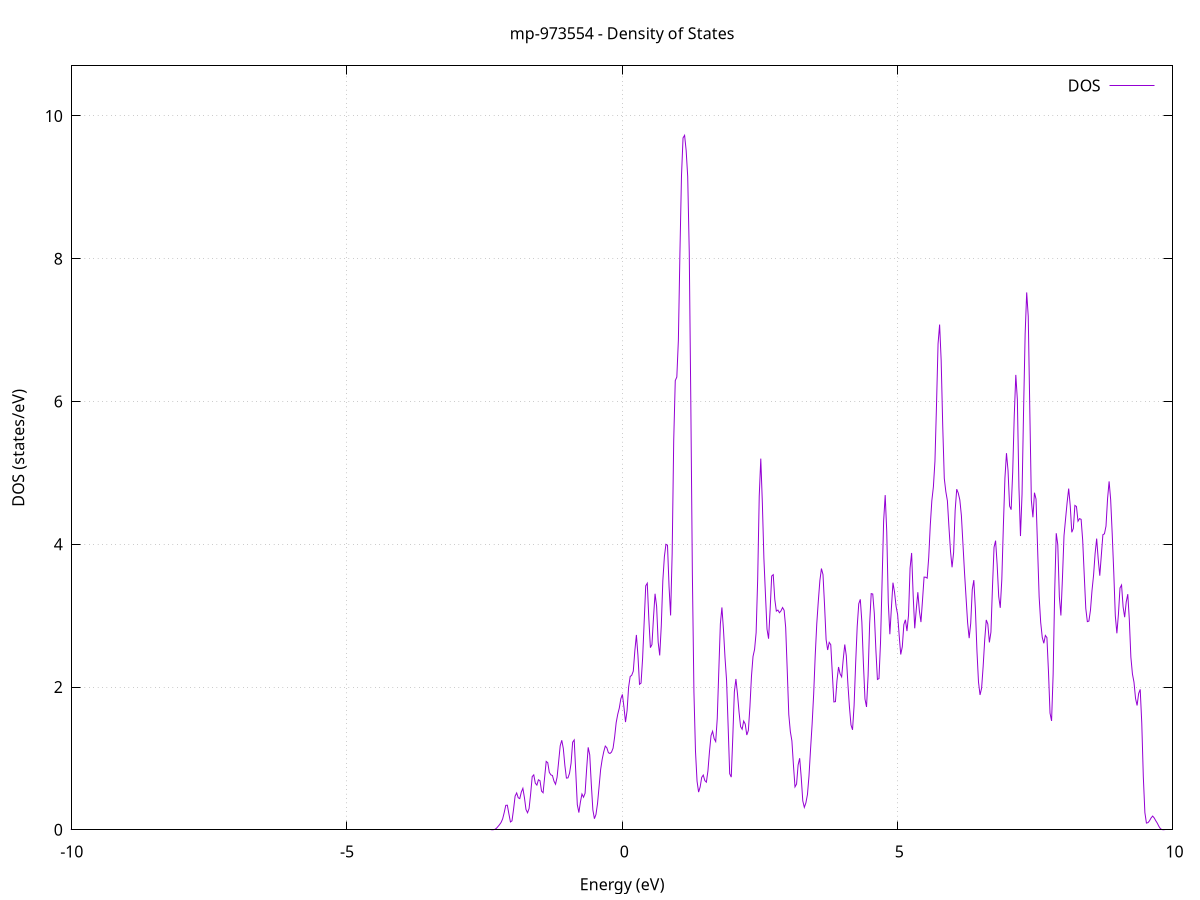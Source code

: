 set title 'mp-973554 - Density of States'
set xlabel 'Energy (eV)'
set ylabel 'DOS (states/eV)'
set grid
set xrange [-10:10]
set yrange [0:10.702]
set xzeroaxis lt -1
set terminal png size 800,600
set output 'mp-973554_dos_gnuplot.png'
plot '-' using 1:2 with lines title 'DOS'
-44.241900 0.000000
-44.213600 0.000000
-44.185300 0.000000
-44.157100 0.000000
-44.128800 0.000000
-44.100600 0.000000
-44.072300 0.000000
-44.044100 0.000000
-44.015800 0.000000
-43.987600 0.000000
-43.959300 0.000000
-43.931100 0.000000
-43.902800 0.000000
-43.874500 0.000000
-43.846300 0.000000
-43.818000 0.000000
-43.789800 0.000000
-43.761500 0.000000
-43.733300 0.000000
-43.705000 0.000000
-43.676800 0.000000
-43.648500 0.000000
-43.620300 0.000000
-43.592000 0.000000
-43.563800 0.000000
-43.535500 0.000000
-43.507200 0.000000
-43.479000 0.000000
-43.450700 0.000000
-43.422500 0.000000
-43.394200 0.000000
-43.366000 0.000000
-43.337700 0.000000
-43.309500 0.000000
-43.281200 0.000000
-43.253000 0.000000
-43.224700 0.000000
-43.196400 0.000000
-43.168200 0.000000
-43.139900 0.000000
-43.111700 0.000000
-43.083400 0.000000
-43.055200 0.000000
-43.026900 0.000000
-42.998700 0.000000
-42.970400 0.000000
-42.942200 0.000000
-42.913900 0.000000
-42.885600 0.000000
-42.857400 0.000000
-42.829100 0.000000
-42.800900 0.000000
-42.772600 0.000000
-42.744400 0.000000
-42.716100 0.000000
-42.687900 0.000000
-42.659600 0.000000
-42.631400 0.000000
-42.603100 0.000000
-42.574800 0.000000
-42.546600 0.000000
-42.518300 0.000000
-42.490100 0.000000
-42.461800 0.000000
-42.433600 0.000000
-42.405300 0.000000
-42.377100 0.000000
-42.348800 0.000000
-42.320600 0.000000
-42.292300 0.000000
-42.264000 0.000000
-42.235800 0.000000
-42.207500 0.000000
-42.179300 0.000000
-42.151000 0.000000
-42.122800 0.000000
-42.094500 0.000000
-42.066300 0.000000
-42.038000 0.000000
-42.009800 0.000000
-41.981500 0.000000
-41.953200 0.000000
-41.925000 0.000000
-41.896700 0.000000
-41.868500 0.000000
-41.840200 0.000000
-41.812000 0.000000
-41.783700 0.001000
-41.755500 0.021600
-41.727200 0.250600
-41.699000 1.578600
-41.670700 5.406800
-41.642400 10.092800
-41.614200 10.281400
-41.585900 5.715700
-41.557700 1.732000
-41.529400 0.285400
-41.501200 0.025500
-41.472900 0.001200
-41.444700 0.000000
-41.416400 0.000000
-41.388200 0.000000
-41.359900 0.000000
-41.331600 0.000000
-41.303400 0.000000
-41.275100 0.000000
-41.246900 0.000000
-41.218600 0.000000
-41.190400 0.000000
-41.162100 0.000000
-41.133900 0.000000
-41.105600 0.000000
-41.077400 0.000000
-41.049100 0.000000
-41.020900 0.000000
-40.992600 0.000000
-40.964300 0.000000
-40.936100 0.000000
-40.907800 0.000000
-40.879600 0.000000
-40.851300 0.000000
-40.823100 0.000000
-40.794800 0.000000
-40.766600 0.000000
-40.738300 0.000000
-40.710100 0.000000
-40.681800 0.000000
-40.653500 0.000000
-40.625300 0.000000
-40.597000 0.000000
-40.568800 0.000000
-40.540500 0.000000
-40.512300 0.000000
-40.484000 0.000000
-40.455800 0.000000
-40.427500 0.000000
-40.399300 0.000000
-40.371000 0.000000
-40.342700 0.000000
-40.314500 0.000000
-40.286200 0.000000
-40.258000 0.000000
-40.229700 0.000000
-40.201500 0.000000
-40.173200 0.000000
-40.145000 0.000000
-40.116700 0.000000
-40.088500 0.000000
-40.060200 0.000000
-40.031900 0.000000
-40.003700 0.000000
-39.975400 0.000000
-39.947200 0.000000
-39.918900 0.000000
-39.890700 0.000000
-39.862400 0.000000
-39.834200 0.000000
-39.805900 0.000000
-39.777700 0.000000
-39.749400 0.000000
-39.721100 0.000000
-39.692900 0.000000
-39.664600 0.000000
-39.636400 0.000000
-39.608100 0.000000
-39.579900 0.000000
-39.551600 0.000000
-39.523400 0.000000
-39.495100 0.000000
-39.466900 0.000000
-39.438600 0.000000
-39.410300 0.000000
-39.382100 0.000000
-39.353800 0.000000
-39.325600 0.000000
-39.297300 0.000000
-39.269100 0.000000
-39.240800 0.000000
-39.212600 0.000000
-39.184300 0.000000
-39.156100 0.000000
-39.127800 0.000000
-39.099500 0.000000
-39.071300 0.000000
-39.043000 0.000000
-39.014800 0.000000
-38.986500 0.000000
-38.958300 0.000000
-38.930000 0.000000
-38.901800 0.000000
-38.873500 0.000000
-38.845300 0.000000
-38.817000 0.000000
-38.788800 0.000000
-38.760500 0.000000
-38.732200 0.000000
-38.704000 0.000000
-38.675700 0.000000
-38.647500 0.000000
-38.619200 0.000000
-38.591000 0.000000
-38.562700 0.000000
-38.534500 0.000000
-38.506200 0.000000
-38.478000 0.000000
-38.449700 0.000000
-38.421400 0.000000
-38.393200 0.000000
-38.364900 0.000000
-38.336700 0.000000
-38.308400 0.000000
-38.280200 0.000000
-38.251900 0.000000
-38.223700 0.000000
-38.195400 0.000000
-38.167200 0.000000
-38.138900 0.000000
-38.110600 0.000000
-38.082400 0.000000
-38.054100 0.000000
-38.025900 0.000000
-37.997600 0.000000
-37.969400 0.000000
-37.941100 0.000000
-37.912900 0.000000
-37.884600 0.000000
-37.856400 0.000000
-37.828100 0.000000
-37.799800 0.000000
-37.771600 0.000000
-37.743300 0.000000
-37.715100 0.000000
-37.686800 0.000000
-37.658600 0.000000
-37.630300 0.000000
-37.602100 0.000000
-37.573800 0.000000
-37.545600 0.000000
-37.517300 0.000000
-37.489000 0.000000
-37.460800 0.000000
-37.432500 0.000000
-37.404300 0.000000
-37.376000 0.000000
-37.347800 0.000000
-37.319500 0.000000
-37.291300 0.000000
-37.263000 0.000000
-37.234800 0.000000
-37.206500 0.000000
-37.178200 0.000000
-37.150000 0.000000
-37.121700 0.000000
-37.093500 0.000000
-37.065200 0.000000
-37.037000 0.000000
-37.008700 0.000000
-36.980500 0.000000
-36.952200 0.000000
-36.924000 0.000000
-36.895700 0.000000
-36.867400 0.000000
-36.839200 0.000000
-36.810900 0.000000
-36.782700 0.000000
-36.754400 0.000000
-36.726200 0.000000
-36.697900 0.000000
-36.669700 0.000000
-36.641400 0.000000
-36.613200 0.000000
-36.584900 0.000000
-36.556700 0.000000
-36.528400 0.000000
-36.500100 0.000000
-36.471900 0.000000
-36.443600 0.000000
-36.415400 0.000000
-36.387100 0.000000
-36.358900 0.000000
-36.330600 0.000000
-36.302400 0.000000
-36.274100 0.000000
-36.245900 0.000000
-36.217600 0.000000
-36.189300 0.000000
-36.161100 0.000000
-36.132800 0.000000
-36.104600 0.000000
-36.076300 0.000000
-36.048100 0.000000
-36.019800 0.000000
-35.991600 0.000000
-35.963300 0.000000
-35.935100 0.000000
-35.906800 0.000000
-35.878500 0.000000
-35.850300 0.000000
-35.822000 0.000000
-35.793800 0.000000
-35.765500 0.000000
-35.737300 0.000000
-35.709000 0.000000
-35.680800 0.000000
-35.652500 0.000000
-35.624300 0.000000
-35.596000 0.000000
-35.567700 0.000000
-35.539500 0.000000
-35.511200 0.000000
-35.483000 0.000000
-35.454700 0.000000
-35.426500 0.000000
-35.398200 0.000000
-35.370000 0.000000
-35.341700 0.000000
-35.313500 0.000000
-35.285200 0.000000
-35.256900 0.000000
-35.228700 0.000000
-35.200400 0.000000
-35.172200 0.000000
-35.143900 0.000000
-35.115700 0.000000
-35.087400 0.000000
-35.059200 0.000000
-35.030900 0.000000
-35.002700 0.000000
-34.974400 0.000000
-34.946100 0.000000
-34.917900 0.000000
-34.889600 0.000000
-34.861400 0.000000
-34.833100 0.000000
-34.804900 0.000000
-34.776600 0.000000
-34.748400 0.000000
-34.720100 0.000000
-34.691900 0.000000
-34.663600 0.000000
-34.635300 0.000000
-34.607100 0.000000
-34.578800 0.000000
-34.550600 0.000000
-34.522300 0.000000
-34.494100 0.000000
-34.465800 0.000000
-34.437600 0.000000
-34.409300 0.000000
-34.381100 0.000000
-34.352800 0.000000
-34.324500 0.000000
-34.296300 0.000000
-34.268000 0.000000
-34.239800 0.000000
-34.211500 0.000000
-34.183300 0.000000
-34.155000 0.000000
-34.126800 0.000000
-34.098500 0.000000
-34.070300 0.000000
-34.042000 0.000000
-34.013800 0.000000
-33.985500 0.000000
-33.957200 0.000000
-33.929000 0.000000
-33.900700 0.000000
-33.872500 0.000000
-33.844200 0.000000
-33.816000 0.000000
-33.787700 0.000000
-33.759500 0.000000
-33.731200 0.000000
-33.703000 0.000000
-33.674700 0.000000
-33.646400 0.000000
-33.618200 0.000000
-33.589900 0.000000
-33.561700 0.000000
-33.533400 0.000000
-33.505200 0.000000
-33.476900 0.000000
-33.448700 0.000000
-33.420400 0.000000
-33.392200 0.000000
-33.363900 0.000000
-33.335600 0.000000
-33.307400 0.000000
-33.279100 0.000000
-33.250900 0.000000
-33.222600 0.000000
-33.194400 0.000000
-33.166100 0.000000
-33.137900 0.000000
-33.109600 0.000000
-33.081400 0.000000
-33.053100 0.000000
-33.024800 0.000000
-32.996600 0.000000
-32.968300 0.000000
-32.940100 0.000000
-32.911800 0.000000
-32.883600 0.000000
-32.855300 0.000000
-32.827100 0.000000
-32.798800 0.000000
-32.770600 0.000000
-32.742300 0.000000
-32.714000 0.000000
-32.685800 0.000000
-32.657500 0.000000
-32.629300 0.000000
-32.601000 0.000000
-32.572800 0.000000
-32.544500 0.000000
-32.516300 0.000000
-32.488000 0.000000
-32.459800 0.000000
-32.431500 0.000000
-32.403200 0.000000
-32.375000 0.000000
-32.346700 0.000000
-32.318500 0.000000
-32.290200 0.000000
-32.262000 0.000000
-32.233700 0.000000
-32.205500 0.000000
-32.177200 0.000000
-32.149000 0.000000
-32.120700 0.000000
-32.092400 0.000000
-32.064200 0.000000
-32.035900 0.000000
-32.007700 0.000000
-31.979400 0.000000
-31.951200 0.000000
-31.922900 0.000000
-31.894700 0.000000
-31.866400 0.000000
-31.838200 0.000000
-31.809900 0.000000
-31.781700 0.000000
-31.753400 0.000000
-31.725100 0.000000
-31.696900 0.000000
-31.668600 0.000000
-31.640400 0.000000
-31.612100 0.000000
-31.583900 0.000000
-31.555600 0.000000
-31.527400 0.000000
-31.499100 0.000000
-31.470900 0.000000
-31.442600 0.000000
-31.414300 0.000000
-31.386100 0.000000
-31.357800 0.000000
-31.329600 0.000000
-31.301300 0.000000
-31.273100 0.000100
-31.244800 0.004300
-31.216600 0.079900
-31.188300 0.799500
-31.160100 4.361000
-31.131800 13.004700
-31.103500 21.245200
-31.075300 19.042700
-31.047000 9.496500
-31.018800 3.600100
-30.990500 4.657300
-30.962300 9.244900
-30.934000 10.806300
-30.905800 6.914600
-30.877500 2.412800
-30.849300 0.458200
-30.821000 0.047200
-30.792700 0.002600
-30.764500 0.000100
-30.736200 0.000000
-30.708000 0.000000
-30.679700 0.000000
-30.651500 0.000000
-30.623200 0.000000
-30.595000 0.000000
-30.566700 0.000000
-30.538500 0.000000
-30.510200 0.000000
-30.481900 0.000000
-30.453700 0.000000
-30.425400 0.000000
-30.397200 0.000000
-30.368900 0.000000
-30.340700 0.000000
-30.312400 0.000000
-30.284200 0.000000
-30.255900 0.000000
-30.227700 0.000000
-30.199400 0.000000
-30.171100 0.000000
-30.142900 0.000000
-30.114600 0.000000
-30.086400 0.000000
-30.058100 0.000000
-30.029900 0.000000
-30.001600 0.000000
-29.973400 0.000000
-29.945100 0.000000
-29.916900 0.000000
-29.888600 0.000000
-29.860300 0.000000
-29.832100 0.000000
-29.803800 0.000000
-29.775600 0.000000
-29.747300 0.000000
-29.719100 0.000000
-29.690800 0.000000
-29.662600 0.000000
-29.634300 0.000000
-29.606100 0.000000
-29.577800 0.000000
-29.549600 0.000000
-29.521300 0.000000
-29.493000 0.000000
-29.464800 0.000000
-29.436500 0.000000
-29.408300 0.000000
-29.380000 0.000000
-29.351800 0.000000
-29.323500 0.000000
-29.295300 0.000000
-29.267000 0.000000
-29.238800 0.000000
-29.210500 0.000000
-29.182200 0.000000
-29.154000 0.000000
-29.125700 0.000000
-29.097500 0.000000
-29.069200 0.000000
-29.041000 0.000000
-29.012700 0.000000
-28.984500 0.000000
-28.956200 0.000000
-28.928000 0.000000
-28.899700 0.000000
-28.871400 0.000000
-28.843200 0.000000
-28.814900 0.000000
-28.786700 0.000000
-28.758400 0.000000
-28.730200 0.000000
-28.701900 0.000000
-28.673700 0.000000
-28.645400 0.000000
-28.617200 0.000000
-28.588900 0.000000
-28.560600 0.000000
-28.532400 0.000000
-28.504100 0.000000
-28.475900 0.000000
-28.447600 0.000000
-28.419400 0.000000
-28.391100 0.000000
-28.362900 0.000000
-28.334600 0.000000
-28.306400 0.000000
-28.278100 0.000000
-28.249800 0.000000
-28.221600 0.000000
-28.193300 0.000000
-28.165100 0.000000
-28.136800 0.000000
-28.108600 0.000000
-28.080300 0.000000
-28.052100 0.000000
-28.023800 0.000000
-27.995600 0.000000
-27.967300 0.000000
-27.939000 0.000000
-27.910800 0.000000
-27.882500 0.000000
-27.854300 0.000000
-27.826000 0.000000
-27.797800 0.000000
-27.769500 0.000000
-27.741300 0.000000
-27.713000 0.000000
-27.684800 0.000000
-27.656500 0.000000
-27.628200 0.000000
-27.600000 0.000000
-27.571700 0.000000
-27.543500 0.000000
-27.515200 0.000000
-27.487000 0.000000
-27.458700 0.000000
-27.430500 0.000000
-27.402200 0.000000
-27.374000 0.000000
-27.345700 0.000000
-27.317400 0.000000
-27.289200 0.000000
-27.260900 0.000000
-27.232700 0.000000
-27.204400 0.000000
-27.176200 0.000000
-27.147900 0.000000
-27.119700 0.000000
-27.091400 0.000000
-27.063200 0.000000
-27.034900 0.000000
-27.006700 0.000000
-26.978400 0.000000
-26.950100 0.000000
-26.921900 0.000000
-26.893600 0.000000
-26.865400 0.000000
-26.837100 0.000000
-26.808900 0.000000
-26.780600 0.000000
-26.752400 0.000000
-26.724100 0.000000
-26.695900 0.000000
-26.667600 0.000000
-26.639300 0.000000
-26.611100 0.000000
-26.582800 0.000000
-26.554600 0.000000
-26.526300 0.000000
-26.498100 0.000000
-26.469800 0.000000
-26.441600 0.000000
-26.413300 0.000000
-26.385100 0.000000
-26.356800 0.000000
-26.328500 0.000000
-26.300300 0.000000
-26.272000 0.000000
-26.243800 0.000000
-26.215500 0.000000
-26.187300 0.000000
-26.159000 0.000000
-26.130800 0.000000
-26.102500 0.000000
-26.074300 0.000000
-26.046000 0.000000
-26.017700 0.000000
-25.989500 0.000000
-25.961200 0.000000
-25.933000 0.000000
-25.904700 0.000000
-25.876500 0.000000
-25.848200 0.000000
-25.820000 0.000000
-25.791700 0.000000
-25.763500 0.000000
-25.735200 0.000000
-25.706900 0.000000
-25.678700 0.000000
-25.650400 0.000000
-25.622200 0.000000
-25.593900 0.000000
-25.565700 0.000000
-25.537400 0.000000
-25.509200 0.000000
-25.480900 0.000000
-25.452700 0.000000
-25.424400 0.000000
-25.396100 0.000000
-25.367900 0.000000
-25.339600 0.000000
-25.311400 0.000000
-25.283100 0.000000
-25.254900 0.000000
-25.226600 0.000000
-25.198400 0.000000
-25.170100 0.000000
-25.141900 0.000000
-25.113600 0.000000
-25.085300 0.000000
-25.057100 0.000000
-25.028800 0.000000
-25.000600 0.000000
-24.972300 0.000000
-24.944100 0.000000
-24.915800 0.000000
-24.887600 0.000000
-24.859300 0.000000
-24.831100 0.000000
-24.802800 0.000000
-24.774600 0.000000
-24.746300 0.000000
-24.718000 0.000000
-24.689800 0.000000
-24.661500 0.000000
-24.633300 0.000000
-24.605000 0.000000
-24.576800 0.000000
-24.548500 0.000000
-24.520300 0.000000
-24.492000 0.000000
-24.463800 0.000000
-24.435500 0.000000
-24.407200 0.000000
-24.379000 0.000000
-24.350700 0.000000
-24.322500 0.000000
-24.294200 0.000000
-24.266000 0.000000
-24.237700 0.000000
-24.209500 0.000000
-24.181200 0.000000
-24.153000 0.000000
-24.124700 0.000000
-24.096400 0.000000
-24.068200 0.000000
-24.039900 0.000000
-24.011700 0.000000
-23.983400 0.000000
-23.955200 0.000000
-23.926900 0.000000
-23.898700 0.000000
-23.870400 0.000000
-23.842200 0.000000
-23.813900 0.000000
-23.785600 0.000000
-23.757400 0.000000
-23.729100 0.000000
-23.700900 0.000000
-23.672600 0.000000
-23.644400 0.000000
-23.616100 0.000000
-23.587900 0.000000
-23.559600 0.000000
-23.531400 0.000000
-23.503100 0.000000
-23.474800 0.000000
-23.446600 0.000000
-23.418300 0.000000
-23.390100 0.000000
-23.361800 0.000000
-23.333600 0.000000
-23.305300 0.000000
-23.277100 0.000000
-23.248800 0.000000
-23.220600 0.000000
-23.192300 0.000000
-23.164000 0.000000
-23.135800 0.000000
-23.107500 0.000000
-23.079300 0.000000
-23.051000 0.000000
-23.022800 0.000000
-22.994500 0.000000
-22.966300 0.000000
-22.938000 0.000000
-22.909800 0.000000
-22.881500 0.000000
-22.853200 0.000000
-22.825000 0.000000
-22.796700 0.000000
-22.768500 0.000000
-22.740200 0.000000
-22.712000 0.000000
-22.683700 0.000000
-22.655500 0.000000
-22.627200 0.000000
-22.599000 0.000000
-22.570700 0.000000
-22.542500 0.000000
-22.514200 0.000000
-22.485900 0.000000
-22.457700 0.000000
-22.429400 0.000000
-22.401200 0.000000
-22.372900 0.000000
-22.344700 0.000000
-22.316400 0.000000
-22.288200 0.000000
-22.259900 0.000000
-22.231700 0.000000
-22.203400 0.000000
-22.175100 0.000000
-22.146900 0.000000
-22.118600 0.000000
-22.090400 0.000000
-22.062100 0.000000
-22.033900 0.000000
-22.005600 0.000000
-21.977400 0.000000
-21.949100 0.000000
-21.920900 0.000000
-21.892600 0.000000
-21.864300 0.000000
-21.836100 0.000000
-21.807800 0.000000
-21.779600 0.000000
-21.751300 0.000000
-21.723100 0.000000
-21.694800 0.000000
-21.666600 0.000000
-21.638300 0.000000
-21.610100 0.000000
-21.581800 0.000000
-21.553500 0.000000
-21.525300 0.000000
-21.497000 0.000000
-21.468800 0.000000
-21.440500 0.000000
-21.412300 0.000000
-21.384000 0.000000
-21.355800 0.000000
-21.327500 0.000000
-21.299300 0.000000
-21.271000 0.000000
-21.242700 0.000300
-21.214500 0.007900
-21.186200 0.114000
-21.158000 0.895600
-21.129700 3.894200
-21.101500 9.864500
-21.073200 16.666200
-21.045000 22.682000
-21.016700 24.722400
-20.988500 17.849700
-20.960200 7.497200
-20.931900 1.746200
-20.903700 0.222000
-20.875400 0.015300
-20.847200 0.000600
-20.818900 0.000000
-20.790700 0.000000
-20.762400 0.000000
-20.734200 0.000000
-20.705900 0.000000
-20.677700 0.000000
-20.649400 0.000000
-20.621100 0.000000
-20.592900 0.000000
-20.564600 0.000000
-20.536400 0.000000
-20.508100 0.000000
-20.479900 0.000000
-20.451600 0.000000
-20.423400 0.000000
-20.395100 0.000000
-20.366900 0.000000
-20.338600 0.000000
-20.310300 0.000000
-20.282100 0.000000
-20.253800 0.000000
-20.225600 0.000000
-20.197300 0.000000
-20.169100 0.000000
-20.140800 0.000000
-20.112600 0.000000
-20.084300 0.000000
-20.056100 0.000000
-20.027800 0.000000
-19.999600 0.000000
-19.971300 0.000000
-19.943000 0.000000
-19.914800 0.000000
-19.886500 0.000000
-19.858300 0.000000
-19.830000 0.000000
-19.801800 0.000000
-19.773500 0.000000
-19.745300 0.000000
-19.717000 0.000000
-19.688800 0.000000
-19.660500 0.000000
-19.632200 0.000000
-19.604000 0.000000
-19.575700 0.000000
-19.547500 0.000000
-19.519200 0.000000
-19.491000 0.000000
-19.462700 0.000000
-19.434500 0.000000
-19.406200 0.000000
-19.378000 0.000000
-19.349700 0.000000
-19.321400 0.000000
-19.293200 0.000000
-19.264900 0.000000
-19.236700 0.000000
-19.208400 0.000000
-19.180200 0.000000
-19.151900 0.000000
-19.123700 0.000000
-19.095400 0.000000
-19.067200 0.000000
-19.038900 0.000000
-19.010600 0.000000
-18.982400 0.000000
-18.954100 0.000000
-18.925900 0.000000
-18.897600 0.000000
-18.869400 0.000000
-18.841100 0.000000
-18.812900 0.000000
-18.784600 0.000000
-18.756400 0.000000
-18.728100 0.000000
-18.699800 0.000000
-18.671600 0.000000
-18.643300 0.000000
-18.615100 0.000000
-18.586800 0.000000
-18.558600 0.000000
-18.530300 0.000000
-18.502100 0.000000
-18.473800 0.000000
-18.445600 0.000000
-18.417300 0.000000
-18.389000 0.000000
-18.360800 0.000000
-18.332500 0.000000
-18.304300 0.000000
-18.276000 0.000000
-18.247800 0.000000
-18.219500 0.000000
-18.191300 0.000000
-18.163000 0.000000
-18.134800 0.000000
-18.106500 0.000000
-18.078200 0.000000
-18.050000 0.000000
-18.021700 0.000000
-17.993500 0.000000
-17.965200 0.000000
-17.937000 0.000000
-17.908700 0.000000
-17.880500 0.000000
-17.852200 0.000000
-17.824000 0.000000
-17.795700 0.000000
-17.767500 0.000000
-17.739200 0.000000
-17.710900 0.000000
-17.682700 0.000000
-17.654400 0.000000
-17.626200 0.000000
-17.597900 0.000000
-17.569700 0.000000
-17.541400 0.000000
-17.513200 0.000000
-17.484900 0.000000
-17.456700 0.000000
-17.428400 0.000000
-17.400100 0.000000
-17.371900 0.000000
-17.343600 0.000000
-17.315400 0.000000
-17.287100 0.000000
-17.258900 0.000000
-17.230600 0.000000
-17.202400 0.000000
-17.174100 0.000000
-17.145900 0.000000
-17.117600 0.000000
-17.089300 0.000000
-17.061100 0.000000
-17.032800 0.000000
-17.004600 0.000000
-16.976300 0.000000
-16.948100 0.000000
-16.919800 0.000000
-16.891600 0.000000
-16.863300 0.000000
-16.835100 0.000000
-16.806800 0.000000
-16.778500 0.000000
-16.750300 0.000000
-16.722000 0.000000
-16.693800 0.000000
-16.665500 0.000000
-16.637300 0.000000
-16.609000 0.000000
-16.580800 0.000000
-16.552500 0.000000
-16.524300 0.000000
-16.496000 0.000000
-16.467700 0.000000
-16.439500 0.000000
-16.411200 0.000000
-16.383000 0.000000
-16.354700 0.000000
-16.326500 0.000000
-16.298200 0.000000
-16.270000 0.000000
-16.241700 0.000000
-16.213500 0.000000
-16.185200 0.000000
-16.156900 0.000000
-16.128700 0.000000
-16.100400 0.000000
-16.072200 0.000000
-16.043900 0.000000
-16.015700 0.000000
-15.987400 0.000000
-15.959200 0.000000
-15.930900 0.000000
-15.902700 0.000000
-15.874400 0.000000
-15.846100 0.000000
-15.817900 0.000000
-15.789600 0.000000
-15.761400 0.000000
-15.733100 0.000000
-15.704900 0.000000
-15.676600 0.000000
-15.648400 0.000000
-15.620100 0.000000
-15.591900 0.000000
-15.563600 0.000000
-15.535300 0.000000
-15.507100 0.000000
-15.478800 0.000000
-15.450600 0.000000
-15.422300 0.000000
-15.394100 0.000000
-15.365800 0.000000
-15.337600 0.000000
-15.309300 0.000000
-15.281100 0.000000
-15.252800 0.000000
-15.224600 0.000000
-15.196300 0.000000
-15.168000 0.000000
-15.139800 0.000000
-15.111500 0.000000
-15.083300 0.000000
-15.055000 0.000000
-15.026800 0.000000
-14.998500 0.000000
-14.970300 0.000000
-14.942000 0.000000
-14.913800 0.000000
-14.885500 0.000100
-14.857200 0.001900
-14.829000 0.034800
-14.800700 0.364000
-14.772500 2.179400
-14.744200 7.652700
-14.716000 16.593700
-14.687700 25.100800
-14.659500 32.998700
-14.631200 41.856400
-14.603000 42.741400
-14.574700 29.962800
-14.546400 18.321000
-14.518200 21.432400
-14.489900 30.461200
-14.461700 28.183500
-14.433400 15.156400
-14.405200 4.625300
-14.376900 0.789300
-14.348700 0.074400
-14.320400 0.003800
-14.292200 0.000100
-14.263900 0.000000
-14.235600 0.000000
-14.207400 0.000000
-14.179100 0.000000
-14.150900 0.000000
-14.122600 0.000000
-14.094400 0.000000
-14.066100 0.000000
-14.037900 0.000000
-14.009600 0.000000
-13.981400 0.000000
-13.953100 0.000000
-13.924800 0.000000
-13.896600 0.000000
-13.868300 0.000000
-13.840100 0.000000
-13.811800 0.000000
-13.783600 0.000000
-13.755300 0.000000
-13.727100 0.000000
-13.698800 0.000000
-13.670600 0.000000
-13.642300 0.000000
-13.614000 0.000000
-13.585800 0.000000
-13.557500 0.000000
-13.529300 0.000000
-13.501000 0.000000
-13.472800 0.000000
-13.444500 0.000000
-13.416300 0.000000
-13.388000 0.000000
-13.359800 0.000000
-13.331500 0.000000
-13.303200 0.000000
-13.275000 0.000000
-13.246700 0.000000
-13.218500 0.000000
-13.190200 0.000000
-13.162000 0.000000
-13.133700 0.000000
-13.105500 0.000000
-13.077200 0.000000
-13.049000 0.000000
-13.020700 0.000000
-12.992500 0.000000
-12.964200 0.000000
-12.935900 0.000000
-12.907700 0.000000
-12.879400 0.000000
-12.851200 0.000000
-12.822900 0.000000
-12.794700 0.000000
-12.766400 0.000000
-12.738200 0.000000
-12.709900 0.000000
-12.681700 0.000000
-12.653400 0.000000
-12.625100 0.000000
-12.596900 0.000000
-12.568600 0.000000
-12.540400 0.000000
-12.512100 0.000000
-12.483900 0.000000
-12.455600 0.000000
-12.427400 0.000000
-12.399100 0.000000
-12.370900 0.000000
-12.342600 0.000000
-12.314300 0.000000
-12.286100 0.000000
-12.257800 0.000000
-12.229600 0.000000
-12.201300 0.000000
-12.173100 0.000000
-12.144800 0.000000
-12.116600 0.000000
-12.088300 0.000000
-12.060100 0.000000
-12.031800 0.000000
-12.003500 0.000000
-11.975300 0.000000
-11.947000 0.000000
-11.918800 0.000000
-11.890500 0.000000
-11.862300 0.000000
-11.834000 0.000000
-11.805800 0.000000
-11.777500 0.000000
-11.749300 0.000000
-11.721000 0.000000
-11.692700 0.000000
-11.664500 0.000000
-11.636200 0.000000
-11.608000 0.000000
-11.579700 0.000000
-11.551500 0.000000
-11.523200 0.000000
-11.495000 0.000000
-11.466700 0.000000
-11.438500 0.000000
-11.410200 0.000000
-11.381900 0.000000
-11.353700 0.000000
-11.325400 0.000000
-11.297200 0.000000
-11.268900 0.000000
-11.240700 0.000000
-11.212400 0.000000
-11.184200 0.000000
-11.155900 0.000000
-11.127700 0.000000
-11.099400 0.000000
-11.071100 0.000000
-11.042900 0.000000
-11.014600 0.000000
-10.986400 0.000000
-10.958100 0.000000
-10.929900 0.000000
-10.901600 0.000000
-10.873400 0.000000
-10.845100 0.000000
-10.816900 0.000000
-10.788600 0.000000
-10.760400 0.000000
-10.732100 0.000000
-10.703800 0.000000
-10.675600 0.000000
-10.647300 0.000000
-10.619100 0.000000
-10.590800 0.000000
-10.562600 0.000000
-10.534300 0.000000
-10.506100 0.000000
-10.477800 0.000000
-10.449600 0.000000
-10.421300 0.000000
-10.393000 0.000000
-10.364800 0.000000
-10.336500 0.000000
-10.308300 0.000000
-10.280000 0.000000
-10.251800 0.000000
-10.223500 0.000000
-10.195300 0.000000
-10.167000 0.000000
-10.138800 0.000000
-10.110500 0.000000
-10.082200 0.000000
-10.054000 0.000000
-10.025700 0.000000
-9.997500 0.000000
-9.969200 0.000000
-9.941000 0.000000
-9.912700 0.000000
-9.884500 0.000000
-9.856200 0.000000
-9.828000 0.000000
-9.799700 0.000000
-9.771400 0.000000
-9.743200 0.000000
-9.714900 0.000000
-9.686700 0.000000
-9.658400 0.000000
-9.630200 0.000000
-9.601900 0.000000
-9.573700 0.000000
-9.545400 0.000000
-9.517200 0.000000
-9.488900 0.000000
-9.460600 0.000000
-9.432400 0.000000
-9.404100 0.000000
-9.375900 0.000000
-9.347600 0.000000
-9.319400 0.000000
-9.291100 0.000000
-9.262900 0.000000
-9.234600 0.000000
-9.206400 0.000000
-9.178100 0.000000
-9.149800 0.000000
-9.121600 0.000000
-9.093300 0.000000
-9.065100 0.000000
-9.036800 0.000000
-9.008600 0.000000
-8.980300 0.000000
-8.952100 0.000000
-8.923800 0.000000
-8.895600 0.000000
-8.867300 0.000000
-8.839000 0.000000
-8.810800 0.000000
-8.782500 0.000000
-8.754300 0.000000
-8.726000 0.000000
-8.697800 0.000000
-8.669500 0.000000
-8.641300 0.000000
-8.613000 0.000000
-8.584800 0.000000
-8.556500 0.000000
-8.528200 0.000000
-8.500000 0.000000
-8.471700 0.000000
-8.443500 0.000000
-8.415200 0.000000
-8.387000 0.000000
-8.358700 0.000000
-8.330500 0.000000
-8.302200 0.000000
-8.274000 0.000000
-8.245700 0.000000
-8.217500 0.000000
-8.189200 0.000000
-8.160900 0.000000
-8.132700 0.000000
-8.104400 0.000000
-8.076200 0.000000
-8.047900 0.000000
-8.019700 0.000000
-7.991400 0.000000
-7.963200 0.000000
-7.934900 0.000000
-7.906700 0.000000
-7.878400 0.000000
-7.850100 0.000000
-7.821900 0.000000
-7.793600 0.000000
-7.765400 0.000000
-7.737100 0.000000
-7.708900 0.000000
-7.680600 0.000000
-7.652400 0.000000
-7.624100 0.000000
-7.595900 0.000000
-7.567600 0.000000
-7.539300 0.000000
-7.511100 0.000000
-7.482800 0.000000
-7.454600 0.000000
-7.426300 0.000000
-7.398100 0.000000
-7.369800 0.000000
-7.341600 0.000000
-7.313300 0.000000
-7.285100 0.000000
-7.256800 0.000000
-7.228500 0.000000
-7.200300 0.000000
-7.172000 0.000000
-7.143800 0.000000
-7.115500 0.000000
-7.087300 0.000000
-7.059000 0.000000
-7.030800 0.000000
-7.002500 0.000000
-6.974300 0.000000
-6.946000 0.000000
-6.917700 0.000000
-6.889500 0.000000
-6.861200 0.000000
-6.833000 0.000000
-6.804700 0.000000
-6.776500 0.000000
-6.748200 0.000000
-6.720000 0.000000
-6.691700 0.000000
-6.663500 0.000000
-6.635200 0.000000
-6.606900 0.000000
-6.578700 0.000000
-6.550400 0.000000
-6.522200 0.000000
-6.493900 0.000000
-6.465700 0.000000
-6.437400 0.000000
-6.409200 0.000000
-6.380900 0.000000
-6.352700 0.000000
-6.324400 0.000000
-6.296100 0.000000
-6.267900 0.000000
-6.239600 0.000000
-6.211400 0.000000
-6.183100 0.000000
-6.154900 0.000000
-6.126600 0.000000
-6.098400 0.000000
-6.070100 0.000000
-6.041900 0.000000
-6.013600 0.000000
-5.985400 0.000000
-5.957100 0.000000
-5.928800 0.000000
-5.900600 0.000000
-5.872300 0.000000
-5.844100 0.000000
-5.815800 0.000000
-5.787600 0.000000
-5.759300 0.000000
-5.731100 0.000000
-5.702800 0.000000
-5.674600 0.000000
-5.646300 0.000000
-5.618000 0.000000
-5.589800 0.000000
-5.561500 0.000000
-5.533300 0.000000
-5.505000 0.000000
-5.476800 0.000000
-5.448500 0.000000
-5.420300 0.000000
-5.392000 0.000000
-5.363800 0.000000
-5.335500 0.000000
-5.307200 0.000000
-5.279000 0.000000
-5.250700 0.000000
-5.222500 0.000000
-5.194200 0.000000
-5.166000 0.000000
-5.137700 0.000000
-5.109500 0.000000
-5.081200 0.000000
-5.053000 0.000000
-5.024700 0.000000
-4.996400 0.000000
-4.968200 0.000000
-4.939900 0.000000
-4.911700 0.000000
-4.883400 0.000000
-4.855200 0.000000
-4.826900 0.000000
-4.798700 0.000000
-4.770400 0.000000
-4.742200 0.000000
-4.713900 0.000000
-4.685600 0.000000
-4.657400 0.000000
-4.629100 0.000000
-4.600900 0.000000
-4.572600 0.000000
-4.544400 0.000000
-4.516100 0.000000
-4.487900 0.000000
-4.459600 0.000000
-4.431400 0.000000
-4.403100 0.000000
-4.374800 0.000000
-4.346600 0.000000
-4.318300 0.000000
-4.290100 0.000000
-4.261800 0.000000
-4.233600 0.000000
-4.205300 0.000000
-4.177100 0.000000
-4.148800 0.000000
-4.120600 0.000000
-4.092300 0.000000
-4.064000 0.000000
-4.035800 0.000000
-4.007500 0.000000
-3.979300 0.000000
-3.951000 0.000000
-3.922800 0.000000
-3.894500 0.000000
-3.866300 0.000000
-3.838000 0.000000
-3.809800 0.000000
-3.781500 0.000000
-3.753300 0.000000
-3.725000 0.000000
-3.696700 0.000000
-3.668500 0.000000
-3.640200 0.000000
-3.612000 0.000000
-3.583700 0.000000
-3.555500 0.000000
-3.527200 0.000000
-3.499000 0.000000
-3.470700 0.000000
-3.442500 0.000000
-3.414200 0.000000
-3.385900 0.000000
-3.357700 0.000000
-3.329400 0.000000
-3.301200 0.000000
-3.272900 0.000000
-3.244700 0.000000
-3.216400 0.000000
-3.188200 0.000000
-3.159900 0.000000
-3.131700 0.000000
-3.103400 0.000000
-3.075100 0.000000
-3.046900 0.000000
-3.018600 0.000000
-2.990400 0.000000
-2.962100 0.000000
-2.933900 0.000000
-2.905600 0.000000
-2.877400 0.000000
-2.849100 0.000000
-2.820900 0.000000
-2.792600 0.000000
-2.764300 0.000000
-2.736100 0.000000
-2.707800 0.000000
-2.679600 0.000000
-2.651300 0.000000
-2.623100 0.000000
-2.594800 0.000000
-2.566600 0.000000
-2.538300 0.000000
-2.510100 0.000000
-2.481800 0.000000
-2.453500 0.000000
-2.425300 0.000000
-2.397000 0.000000
-2.368800 0.000100
-2.340500 0.000900
-2.312300 0.005800
-2.284000 0.021100
-2.255800 0.046000
-2.227500 0.071900
-2.199300 0.103400
-2.171000 0.153400
-2.142700 0.241300
-2.114500 0.342000
-2.086200 0.344500
-2.058000 0.223500
-2.029700 0.109400
-2.001500 0.125100
-1.973200 0.286000
-1.945000 0.471600
-1.916700 0.516000
-1.888500 0.448600
-1.860200 0.436300
-1.831900 0.528400
-1.803700 0.580400
-1.775400 0.449500
-1.747200 0.283800
-1.718900 0.238300
-1.690700 0.299000
-1.662400 0.504500
-1.634200 0.745200
-1.605900 0.769400
-1.577700 0.652400
-1.549400 0.626000
-1.521100 0.700400
-1.492900 0.687500
-1.464600 0.541300
-1.436400 0.518800
-1.408100 0.737800
-1.379900 0.957600
-1.351600 0.939900
-1.323400 0.804200
-1.295100 0.769600
-1.266900 0.760200
-1.238600 0.681700
-1.210400 0.637700
-1.182100 0.736000
-1.153800 0.955700
-1.125600 1.176200
-1.097300 1.254200
-1.069100 1.139400
-1.040800 0.901400
-1.012600 0.724300
-0.984300 0.726800
-0.956100 0.791700
-0.927800 0.933000
-0.899600 1.226700
-0.871300 1.258500
-0.843000 0.812900
-0.814800 0.353200
-0.786500 0.240900
-0.758300 0.388500
-0.730000 0.500900
-0.701800 0.456100
-0.673500 0.512200
-0.645300 0.852100
-0.617000 1.154800
-0.588800 1.049500
-0.560500 0.640500
-0.532200 0.279400
-0.504000 0.154900
-0.475700 0.214500
-0.447500 0.366800
-0.419200 0.603700
-0.391000 0.843300
-0.362700 0.986500
-0.334500 1.092900
-0.306200 1.172600
-0.278000 1.148400
-0.249700 1.079500
-0.221400 1.068900
-0.193200 1.088100
-0.164900 1.143300
-0.136700 1.299200
-0.108400 1.501000
-0.080200 1.617700
-0.051900 1.704600
-0.023700 1.835600
0.004600 1.896100
0.032800 1.719000
0.061100 1.508900
0.089400 1.668600
0.117600 1.998500
0.145900 2.147100
0.174100 2.164700
0.202400 2.222600
0.230600 2.507200
0.258900 2.729600
0.287100 2.440100
0.315400 2.038100
0.343600 2.055100
0.371900 2.402800
0.400200 2.912700
0.428400 3.417500
0.456700 3.453500
0.484900 2.957200
0.513200 2.551400
0.541400 2.594100
0.569700 2.974700
0.597900 3.306700
0.626200 3.132100
0.654400 2.629600
0.682700 2.442700
0.711000 2.855500
0.739200 3.488000
0.767500 3.826900
0.795700 3.999200
0.824000 3.987600
0.852200 3.408200
0.880500 3.002600
0.908700 3.869700
0.937000 5.452200
0.965200 6.293200
0.993500 6.342200
1.021700 6.858400
1.050000 8.082700
1.078300 9.160800
1.106500 9.693100
1.134800 9.729000
1.163000 9.518000
1.191300 9.150700
1.219500 8.088900
1.247800 5.985200
1.276000 3.586000
1.304300 1.930500
1.332500 1.102700
1.360800 0.682300
1.389100 0.527600
1.417300 0.599600
1.445600 0.733700
1.473800 0.766800
1.502100 0.689500
1.530300 0.666900
1.558600 0.824200
1.586800 1.093900
1.615100 1.319100
1.643300 1.380100
1.671600 1.277000
1.699900 1.236000
1.728100 1.559300
1.756400 2.230100
1.784600 2.884200
1.812900 3.115200
1.841100 2.802200
1.869400 2.409000
1.897600 2.092500
1.925900 1.449100
1.954100 0.785100
1.982400 0.737900
2.010700 1.300700
2.038900 1.933100
2.067200 2.112600
2.095400 1.906100
2.123700 1.652000
2.151900 1.445200
2.180200 1.408300
2.208400 1.523300
2.236700 1.480700
2.264900 1.327300
2.293200 1.391400
2.321500 1.719800
2.349700 2.149000
2.378000 2.428100
2.406200 2.526900
2.434500 2.761800
2.462700 3.512200
2.491000 4.675200
2.519200 5.200200
2.547500 4.582200
2.575700 3.802100
2.604000 3.296000
2.632300 2.811000
2.660500 2.676900
2.688800 3.080000
2.717000 3.554900
2.745300 3.574000
2.773500 3.229200
2.801800 3.063600
2.830000 3.078100
2.858300 3.040800
2.886500 3.066700
2.914800 3.113500
2.943100 3.074900
2.971300 2.835300
2.999600 2.237300
3.027800 1.614600
3.056100 1.376200
3.084300 1.245500
3.112600 0.904400
3.140800 0.600900
3.169100 0.640500
3.197300 0.907800
3.225600 1.002600
3.253800 0.736400
3.282100 0.406000
3.310400 0.314200
3.338600 0.377300
3.366900 0.493200
3.395100 0.755900
3.423400 1.128300
3.451600 1.477600
3.479900 1.898900
3.508100 2.439500
3.536400 2.887000
3.564600 3.205100
3.592900 3.491800
3.621200 3.659800
3.649400 3.575200
3.677700 3.146600
3.705900 2.665900
3.734200 2.518500
3.762400 2.625500
3.790700 2.592600
3.818900 2.191900
3.847200 1.791000
3.875400 1.795000
3.903700 2.090300
3.932000 2.280300
3.960200 2.184000
3.988500 2.142300
4.016700 2.384300
4.045000 2.595700
4.073200 2.436400
4.101500 2.047500
4.129700 1.723200
4.158000 1.469400
4.186200 1.400300
4.214500 1.739700
4.242800 2.329300
4.271000 2.847700
4.299300 3.166400
4.327500 3.228000
4.355800 2.909100
4.384000 2.326500
4.412300 1.831900
4.440500 1.720800
4.468800 2.157700
4.497000 2.886600
4.525300 3.308400
4.553600 3.303000
4.581800 3.031800
4.610100 2.525700
4.638300 2.106000
4.666600 2.117900
4.694800 2.623900
4.723100 3.473000
4.751300 4.324200
4.779600 4.689100
4.807800 4.177200
4.836100 3.179000
4.864400 2.739700
4.892600 3.111200
4.920900 3.461700
4.949100 3.329900
4.977400 3.130300
5.005600 3.016000
5.033900 2.721800
5.062100 2.455600
5.090400 2.564800
5.118600 2.874600
5.146900 2.942000
5.175200 2.783400
5.203400 3.005400
5.231700 3.666900
5.259900 3.878200
5.288200 3.278000
5.316400 2.822200
5.344700 3.092200
5.372900 3.328200
5.401200 3.063900
5.429400 2.909800
5.457700 3.216800
5.486000 3.540100
5.514200 3.538300
5.542500 3.525300
5.570700 3.818500
5.599000 4.266700
5.627200 4.610700
5.655500 4.806200
5.683700 5.161900
5.712000 5.949100
5.740200 6.808500
5.768500 7.077800
5.796700 6.575000
5.825000 5.657100
5.853300 4.923000
5.881500 4.737200
5.909800 4.609100
5.938000 4.242400
5.966300 3.900900
5.994500 3.677200
6.022800 3.884600
6.051000 4.474800
6.079300 4.771700
6.107500 4.716700
6.135800 4.621600
6.164100 4.401700
6.192300 4.007500
6.220600 3.608300
6.248800 3.254800
6.277100 2.901800
6.305300 2.684500
6.333600 2.891800
6.361800 3.367000
6.390100 3.497600
6.418300 3.095800
6.446600 2.509700
6.474900 2.070500
6.503100 1.888800
6.531400 1.984000
6.559600 2.288300
6.587900 2.660900
6.616100 2.940100
6.644400 2.882300
6.672600 2.624900
6.700900 2.769200
6.729100 3.404600
6.757400 3.957700
6.785700 4.050700
6.813900 3.714300
6.842200 3.269500
6.870400 3.109700
6.898700 3.508500
6.926900 4.253800
6.955200 4.926800
6.983400 5.275900
7.011700 5.033700
7.039900 4.535800
7.068200 4.484700
7.096500 5.010700
7.124700 5.800800
7.153000 6.372700
7.181200 6.024700
7.209500 4.805500
7.237700 4.115000
7.266000 4.700100
7.294200 5.878200
7.322500 6.944800
7.350700 7.528200
7.379000 7.189000
7.407300 5.882700
7.435500 4.615900
7.463800 4.377500
7.492000 4.722300
7.520300 4.633200
7.548500 3.949300
7.576800 3.264500
7.605000 2.905600
7.633300 2.696200
7.661500 2.612300
7.689800 2.722500
7.718100 2.692700
7.746300 2.219900
7.774600 1.634900
7.802800 1.525200
7.831100 2.176000
7.859300 3.333900
7.887600 4.154300
7.915800 3.993300
7.944100 3.263700
7.972300 3.001900
8.000600 3.532800
8.028800 4.120500
8.057100 4.355000
8.085400 4.586100
8.113600 4.780100
8.141900 4.540100
8.170100 4.167400
8.198400 4.222100
8.226600 4.544100
8.254900 4.528700
8.283100 4.323200
8.311400 4.359200
8.339600 4.349200
8.367900 4.058300
8.396200 3.571200
8.424400 3.101000
8.452700 2.915800
8.480900 2.923500
8.509200 3.074000
8.537400 3.351600
8.565700 3.565900
8.593900 3.870900
8.622200 4.079100
8.650400 3.790200
8.678700 3.559800
8.707000 3.846700
8.735200 4.133900
8.763500 4.146400
8.791700 4.253900
8.820000 4.637100
8.848200 4.880600
8.876500 4.624100
8.904700 4.143700
8.933000 3.604500
8.961200 2.994400
8.989500 2.752200
9.017800 3.023000
9.046000 3.387500
9.074300 3.428700
9.102500 3.123500
9.130800 2.978200
9.159000 3.191200
9.187300 3.301200
9.215500 2.943100
9.243800 2.417800
9.272000 2.183200
9.300300 2.067300
9.328600 1.839000
9.356800 1.741400
9.385100 1.909800
9.413300 1.966800
9.441600 1.493900
9.469800 0.740100
9.498100 0.241100
9.526300 0.093900
9.554600 0.099800
9.582800 0.126800
9.611100 0.165900
9.639400 0.192100
9.667600 0.166000
9.695900 0.126800
9.724100 0.092300
9.752400 0.048300
9.780600 0.014900
9.808900 0.002500
9.837100 0.000200
9.865400 0.000000
9.893600 0.000000
9.921900 0.000000
9.950200 0.000000
9.978400 0.000000
10.006700 0.000000
10.034900 0.000000
10.063200 0.000000
10.091400 0.000000
10.119700 0.000000
10.147900 0.000000
10.176200 0.000000
10.204400 0.000000
10.232700 0.000000
10.260900 0.000000
10.289200 0.000000
10.317500 0.000000
10.345700 0.000000
10.374000 0.000000
10.402200 0.000000
10.430500 0.000000
10.458700 0.000000
10.487000 0.000000
10.515200 0.000000
10.543500 0.000000
10.571700 0.000000
10.600000 0.000000
10.628300 0.000000
10.656500 0.000000
10.684800 0.000000
10.713000 0.000000
10.741300 0.000000
10.769500 0.000000
10.797800 0.000000
10.826000 0.000000
10.854300 0.000000
10.882500 0.000000
10.910800 0.000000
10.939100 0.000000
10.967300 0.000000
10.995600 0.000000
11.023800 0.000000
11.052100 0.000000
11.080300 0.000000
11.108600 0.000000
11.136800 0.000000
11.165100 0.000000
11.193300 0.000000
11.221600 0.000000
11.249900 0.000000
11.278100 0.000000
11.306400 0.000000
11.334600 0.000000
11.362900 0.000000
11.391100 0.000000
11.419400 0.000000
11.447600 0.000000
11.475900 0.000000
11.504100 0.000000
11.532400 0.000000
11.560700 0.000000
11.588900 0.000000
11.617200 0.000000
11.645400 0.000000
11.673700 0.000000
11.701900 0.000000
11.730200 0.000000
11.758400 0.000000
11.786700 0.000000
11.814900 0.000000
11.843200 0.000000
11.871500 0.000000
11.899700 0.000000
11.928000 0.000000
11.956200 0.000000
11.984500 0.000000
12.012700 0.000000
12.041000 0.000000
12.069200 0.000000
12.097500 0.000000
12.125700 0.000000
12.154000 0.000000
12.182300 0.000000
12.210500 0.000000
12.238800 0.000000
12.267000 0.000000
e
